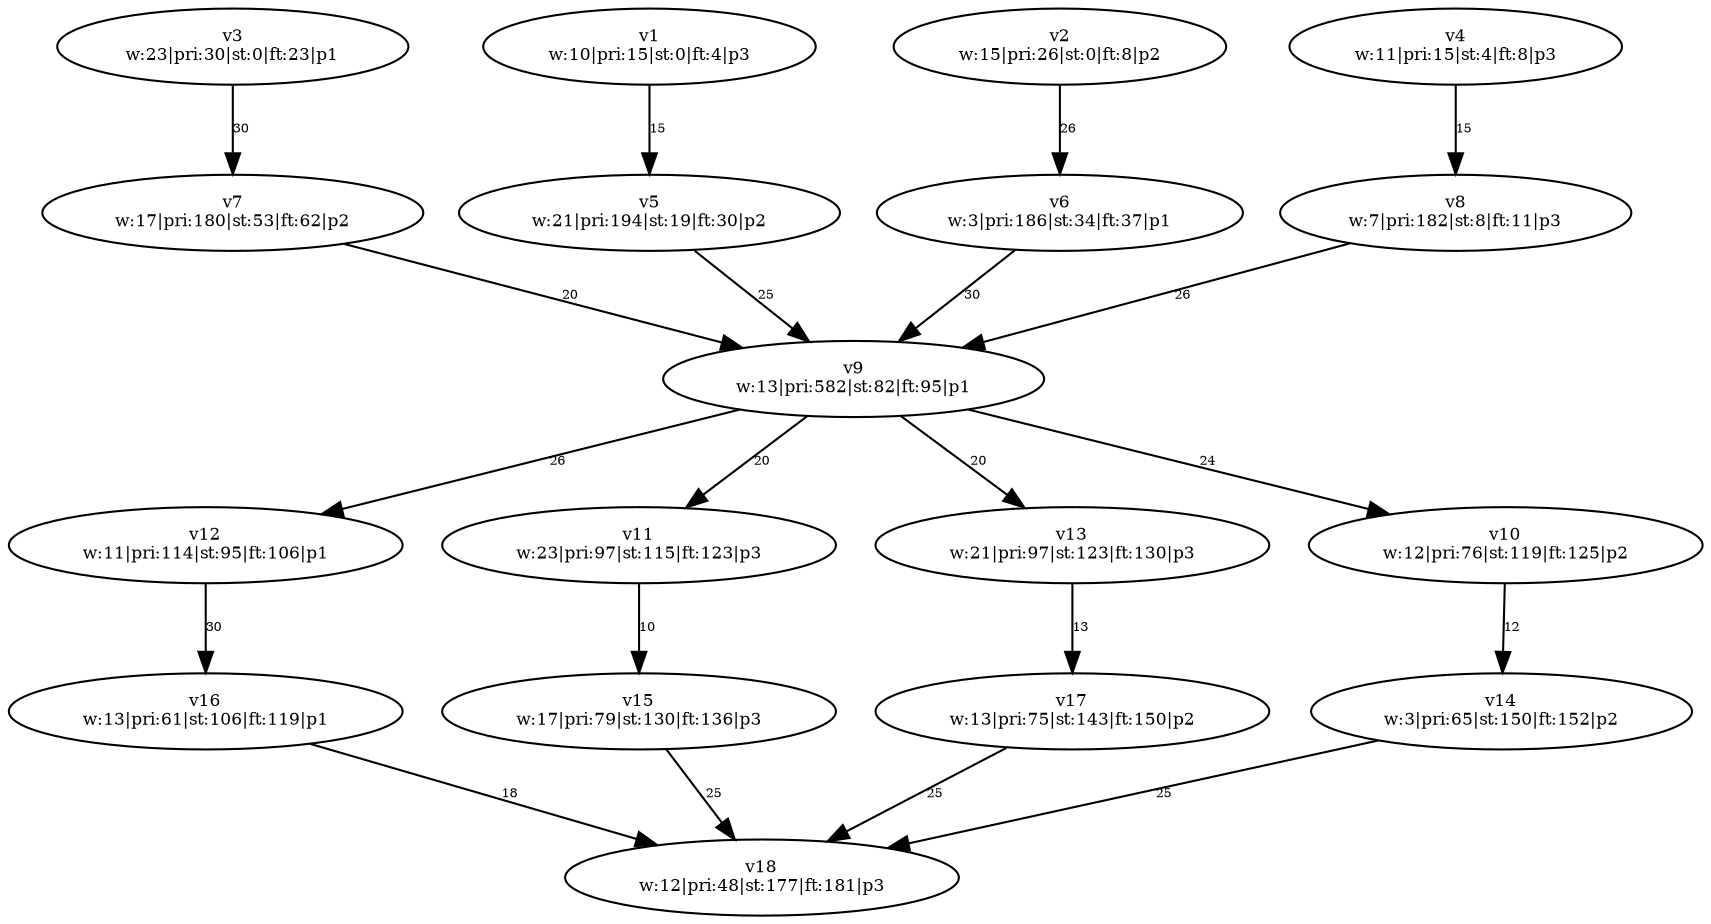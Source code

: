 digraph {
	v3 [label="v3
w:23|pri:30|st:0|ft:23|p1" fontsize=8.0]
	v2 [label="v2
w:15|pri:26|st:0|ft:8|p2" fontsize=8.0]
	v1 [label="v1
w:10|pri:15|st:0|ft:4|p3" fontsize=8.0]
	v4 [label="v4
w:11|pri:15|st:4|ft:8|p3" fontsize=8.0]
	v5 [label="v5
w:21|pri:194|st:19|ft:30|p2" fontsize=8.0]
	v6 [label="v6
w:3|pri:186|st:34|ft:37|p1" fontsize=8.0]
	v8 [label="v8
w:7|pri:182|st:8|ft:11|p3" fontsize=8.0]
	v7 [label="v7
w:17|pri:180|st:53|ft:62|p2" fontsize=8.0]
	v9 [label="v9
w:13|pri:582|st:82|ft:95|p1" fontsize=8.0]
	v12 [label="v12
w:11|pri:114|st:95|ft:106|p1" fontsize=8.0]
	v11 [label="v11
w:23|pri:97|st:115|ft:123|p3" fontsize=8.0]
	v13 [label="v13
w:21|pri:97|st:123|ft:130|p3" fontsize=8.0]
	v10 [label="v10
w:12|pri:76|st:119|ft:125|p2" fontsize=8.0]
	v15 [label="v15
w:17|pri:79|st:130|ft:136|p3" fontsize=8.0]
	v17 [label="v17
w:13|pri:75|st:143|ft:150|p2" fontsize=8.0]
	v14 [label="v14
w:3|pri:65|st:150|ft:152|p2" fontsize=8.0]
	v16 [label="v16
w:13|pri:61|st:106|ft:119|p1" fontsize=8.0]
	v18 [label="v18
w:12|pri:48|st:177|ft:181|p3" fontsize=8.0]
	v1 -> v5 [label=15 constraint=true fontsize=6.0]
	v2 -> v6 [label=26 constraint=true fontsize=6.0]
	v3 -> v7 [label=30 constraint=true fontsize=6.0]
	v4 -> v8 [label=15 constraint=true fontsize=6.0]
	v5 -> v9 [label=25 constraint=true fontsize=6.0]
	v6 -> v9 [label=30 constraint=true fontsize=6.0]
	v7 -> v9 [label=20 constraint=true fontsize=6.0]
	v8 -> v9 [label=26 constraint=true fontsize=6.0]
	v9 -> v10 [label=24 constraint=true fontsize=6.0]
	v9 -> v11 [label=20 constraint=true fontsize=6.0]
	v9 -> v12 [label=26 constraint=true fontsize=6.0]
	v9 -> v13 [label=20 constraint=true fontsize=6.0]
	v10 -> v14 [label=12 constraint=true fontsize=6.0]
	v11 -> v15 [label=10 constraint=true fontsize=6.0]
	v12 -> v16 [label=30 constraint=true fontsize=6.0]
	v13 -> v17 [label=13 constraint=true fontsize=6.0]
	v14 -> v18 [label=25 constraint=true fontsize=6.0]
	v15 -> v18 [label=25 constraint=true fontsize=6.0]
	v16 -> v18 [label=18 constraint=true fontsize=6.0]
	v17 -> v18 [label=25 constraint=true fontsize=6.0]
}
